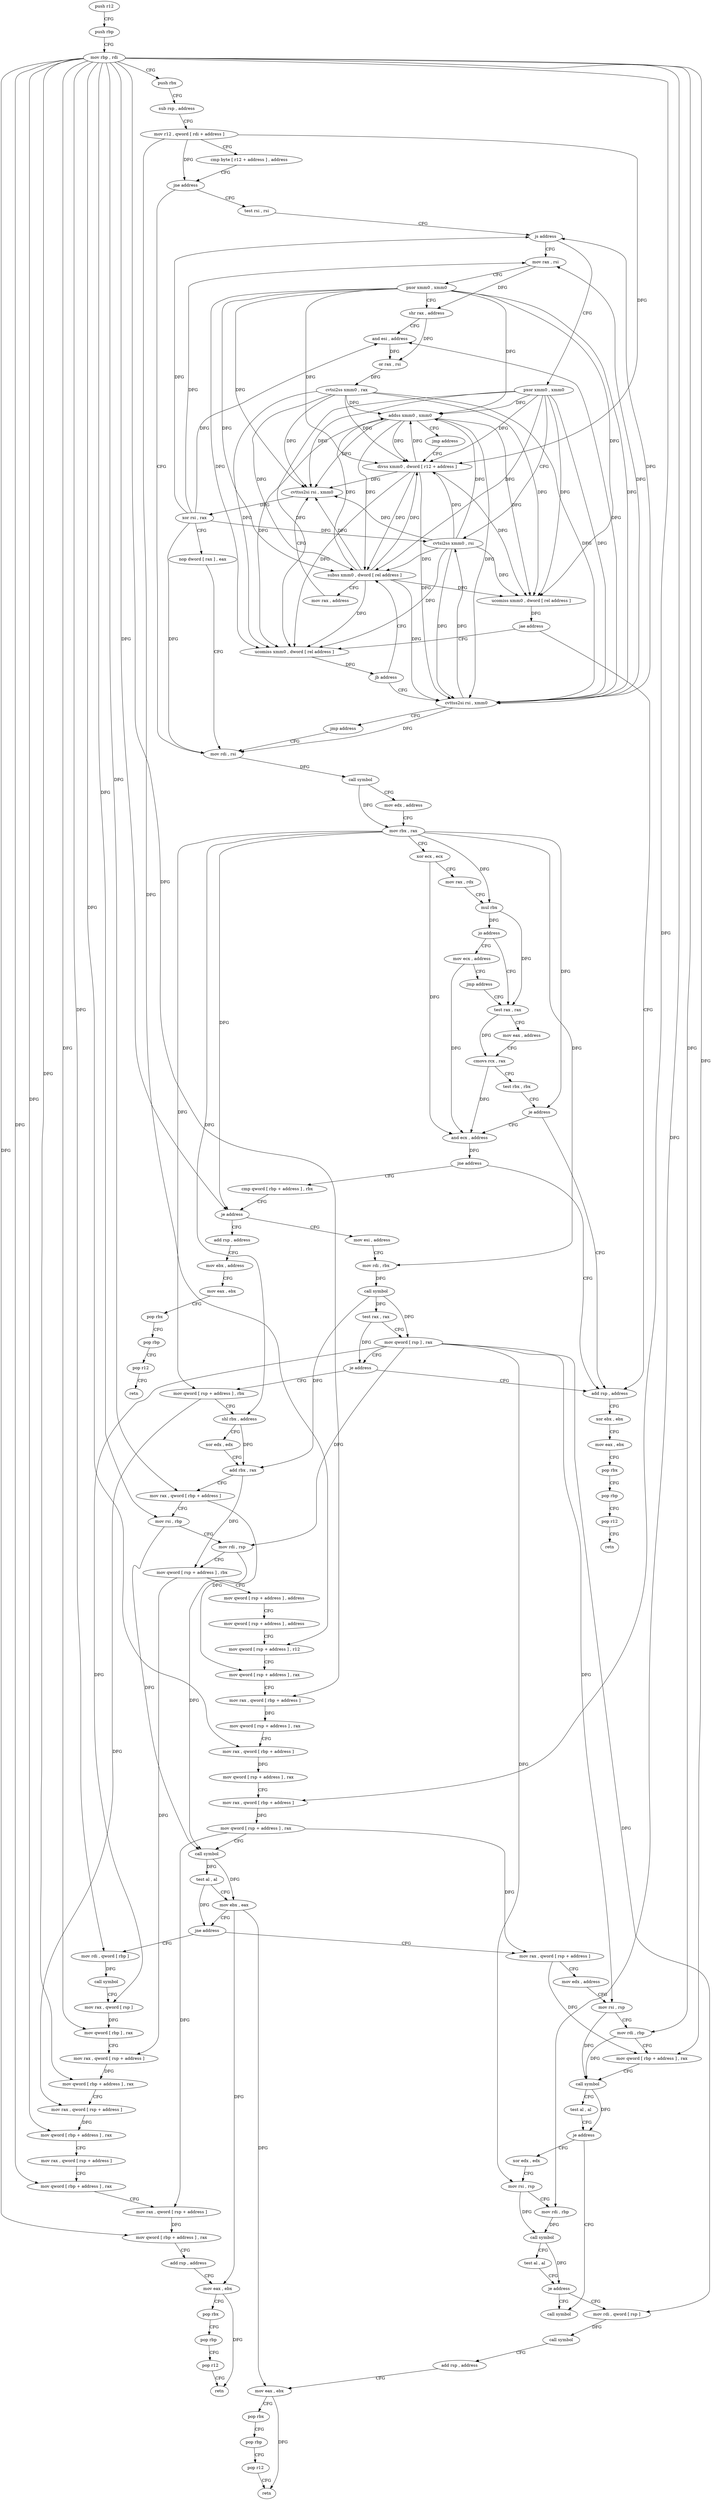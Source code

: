 digraph "func" {
"4282096" [label = "push r12" ]
"4282098" [label = "push rbp" ]
"4282099" [label = "mov rbp , rdi" ]
"4282102" [label = "push rbx" ]
"4282103" [label = "sub rsp , address" ]
"4282107" [label = "mov r12 , qword [ rdi + address ]" ]
"4282111" [label = "cmp byte [ r12 + address ] , address" ]
"4282117" [label = "jne address" ]
"4282200" [label = "mov rdi , rsi" ]
"4282119" [label = "test rsi , rsi" ]
"4282203" [label = "call symbol" ]
"4282208" [label = "mov edx , address" ]
"4282213" [label = "mov rbx , rax" ]
"4282216" [label = "xor ecx , ecx" ]
"4282218" [label = "mov rax , rdx" ]
"4282221" [label = "mul rbx" ]
"4282224" [label = "jo address" ]
"4282622" [label = "mov ecx , address" ]
"4282230" [label = "test rax , rax" ]
"4282122" [label = "js address" ]
"4282592" [label = "mov rax , rsi" ]
"4282128" [label = "pxor xmm0 , xmm0" ]
"4282627" [label = "jmp address" ]
"4282233" [label = "mov eax , address" ]
"4282238" [label = "cmovs rcx , rax" ]
"4282242" [label = "test rbx , rbx" ]
"4282245" [label = "je address" ]
"4282496" [label = "add rsp , address" ]
"4282251" [label = "and ecx , address" ]
"4282595" [label = "pxor xmm0 , xmm0" ]
"4282599" [label = "shr rax , address" ]
"4282602" [label = "and esi , address" ]
"4282605" [label = "or rax , rsi" ]
"4282608" [label = "cvtsi2ss xmm0 , rax" ]
"4282613" [label = "addss xmm0 , xmm0" ]
"4282617" [label = "jmp address" ]
"4282137" [label = "divss xmm0 , dword [ r12 + address ]" ]
"4282132" [label = "cvtsi2ss xmm0 , rsi" ]
"4282500" [label = "xor ebx , ebx" ]
"4282502" [label = "mov eax , ebx" ]
"4282504" [label = "pop rbx" ]
"4282505" [label = "pop rbp" ]
"4282506" [label = "pop r12" ]
"4282508" [label = "retn" ]
"4282254" [label = "jne address" ]
"4282260" [label = "cmp qword [ rbp + address ] , rbx" ]
"4282144" [label = "ucomiss xmm0 , dword [ rel address ]" ]
"4282151" [label = "jae address" ]
"4282157" [label = "ucomiss xmm0 , dword [ rel address ]" ]
"4282164" [label = "jb address" ]
"4282512" [label = "cvttss2si rsi , xmm0" ]
"4282170" [label = "subss xmm0 , dword [ rel address ]" ]
"4282264" [label = "je address" ]
"4282472" [label = "add rsp , address" ]
"4282270" [label = "mov esi , address" ]
"4282517" [label = "jmp address" ]
"4282178" [label = "mov rax , address" ]
"4282188" [label = "cvttss2si rsi , xmm0" ]
"4282193" [label = "xor rsi , rax" ]
"4282196" [label = "nop dword [ rax ] , eax" ]
"4282476" [label = "mov ebx , address" ]
"4282481" [label = "mov eax , ebx" ]
"4282483" [label = "pop rbx" ]
"4282484" [label = "pop rbp" ]
"4282485" [label = "pop r12" ]
"4282487" [label = "retn" ]
"4282275" [label = "mov rdi , rbx" ]
"4282278" [label = "call symbol" ]
"4282283" [label = "test rax , rax" ]
"4282286" [label = "mov qword [ rsp ] , rax" ]
"4282290" [label = "je address" ]
"4282296" [label = "mov qword [ rsp + address ] , rbx" ]
"4282301" [label = "shl rbx , address" ]
"4282305" [label = "xor edx , edx" ]
"4282307" [label = "add rbx , rax" ]
"4282310" [label = "mov rax , qword [ rbp + address ]" ]
"4282314" [label = "mov rsi , rbp" ]
"4282317" [label = "mov rdi , rsp" ]
"4282320" [label = "mov qword [ rsp + address ] , rbx" ]
"4282325" [label = "mov qword [ rsp + address ] , address" ]
"4282334" [label = "mov qword [ rsp + address ] , address" ]
"4282343" [label = "mov qword [ rsp + address ] , r12" ]
"4282348" [label = "mov qword [ rsp + address ] , rax" ]
"4282353" [label = "mov rax , qword [ rbp + address ]" ]
"4282357" [label = "mov qword [ rsp + address ] , rax" ]
"4282362" [label = "mov rax , qword [ rbp + address ]" ]
"4282366" [label = "mov qword [ rsp + address ] , rax" ]
"4282371" [label = "mov rax , qword [ rbp + address ]" ]
"4282375" [label = "mov qword [ rsp + address ] , rax" ]
"4282380" [label = "call symbol" ]
"4282385" [label = "test al , al" ]
"4282387" [label = "mov ebx , eax" ]
"4282389" [label = "jne address" ]
"4282528" [label = "mov rdi , qword [ rbp ]" ]
"4282395" [label = "mov rax , qword [ rsp + address ]" ]
"4282532" [label = "call symbol" ]
"4282537" [label = "mov rax , qword [ rsp ]" ]
"4282541" [label = "mov qword [ rbp ] , rax" ]
"4282545" [label = "mov rax , qword [ rsp + address ]" ]
"4282550" [label = "mov qword [ rbp + address ] , rax" ]
"4282554" [label = "mov rax , qword [ rsp + address ]" ]
"4282559" [label = "mov qword [ rbp + address ] , rax" ]
"4282563" [label = "mov rax , qword [ rsp + address ]" ]
"4282568" [label = "mov qword [ rbp + address ] , rax" ]
"4282572" [label = "mov rax , qword [ rsp + address ]" ]
"4282577" [label = "mov qword [ rbp + address ] , rax" ]
"4282581" [label = "add rsp , address" ]
"4282585" [label = "mov eax , ebx" ]
"4282587" [label = "pop rbx" ]
"4282588" [label = "pop rbp" ]
"4282589" [label = "pop r12" ]
"4282591" [label = "retn" ]
"4282400" [label = "mov edx , address" ]
"4282405" [label = "mov rsi , rsp" ]
"4282408" [label = "mov rdi , rbp" ]
"4282411" [label = "mov qword [ rbp + address ] , rax" ]
"4282415" [label = "call symbol" ]
"4282420" [label = "test al , al" ]
"4282422" [label = "je address" ]
"4282632" [label = "call symbol" ]
"4282428" [label = "xor edx , edx" ]
"4282430" [label = "mov rsi , rsp" ]
"4282433" [label = "mov rdi , rbp" ]
"4282436" [label = "call symbol" ]
"4282441" [label = "test al , al" ]
"4282443" [label = "je address" ]
"4282449" [label = "mov rdi , qword [ rsp ]" ]
"4282453" [label = "call symbol" ]
"4282458" [label = "add rsp , address" ]
"4282462" [label = "mov eax , ebx" ]
"4282464" [label = "pop rbx" ]
"4282465" [label = "pop rbp" ]
"4282466" [label = "pop r12" ]
"4282468" [label = "retn" ]
"4282096" -> "4282098" [ label = "CFG" ]
"4282098" -> "4282099" [ label = "CFG" ]
"4282099" -> "4282102" [ label = "CFG" ]
"4282099" -> "4282264" [ label = "DFG" ]
"4282099" -> "4282310" [ label = "DFG" ]
"4282099" -> "4282314" [ label = "DFG" ]
"4282099" -> "4282353" [ label = "DFG" ]
"4282099" -> "4282362" [ label = "DFG" ]
"4282099" -> "4282371" [ label = "DFG" ]
"4282099" -> "4282528" [ label = "DFG" ]
"4282099" -> "4282541" [ label = "DFG" ]
"4282099" -> "4282550" [ label = "DFG" ]
"4282099" -> "4282559" [ label = "DFG" ]
"4282099" -> "4282568" [ label = "DFG" ]
"4282099" -> "4282577" [ label = "DFG" ]
"4282099" -> "4282408" [ label = "DFG" ]
"4282099" -> "4282411" [ label = "DFG" ]
"4282099" -> "4282433" [ label = "DFG" ]
"4282102" -> "4282103" [ label = "CFG" ]
"4282103" -> "4282107" [ label = "CFG" ]
"4282107" -> "4282111" [ label = "CFG" ]
"4282107" -> "4282117" [ label = "DFG" ]
"4282107" -> "4282137" [ label = "DFG" ]
"4282107" -> "4282343" [ label = "DFG" ]
"4282111" -> "4282117" [ label = "CFG" ]
"4282117" -> "4282200" [ label = "CFG" ]
"4282117" -> "4282119" [ label = "CFG" ]
"4282200" -> "4282203" [ label = "DFG" ]
"4282119" -> "4282122" [ label = "CFG" ]
"4282203" -> "4282208" [ label = "CFG" ]
"4282203" -> "4282213" [ label = "DFG" ]
"4282208" -> "4282213" [ label = "CFG" ]
"4282213" -> "4282216" [ label = "CFG" ]
"4282213" -> "4282221" [ label = "DFG" ]
"4282213" -> "4282245" [ label = "DFG" ]
"4282213" -> "4282264" [ label = "DFG" ]
"4282213" -> "4282275" [ label = "DFG" ]
"4282213" -> "4282296" [ label = "DFG" ]
"4282213" -> "4282301" [ label = "DFG" ]
"4282216" -> "4282218" [ label = "CFG" ]
"4282216" -> "4282251" [ label = "DFG" ]
"4282218" -> "4282221" [ label = "CFG" ]
"4282221" -> "4282224" [ label = "DFG" ]
"4282221" -> "4282230" [ label = "DFG" ]
"4282224" -> "4282622" [ label = "CFG" ]
"4282224" -> "4282230" [ label = "CFG" ]
"4282622" -> "4282627" [ label = "CFG" ]
"4282622" -> "4282251" [ label = "DFG" ]
"4282230" -> "4282233" [ label = "CFG" ]
"4282230" -> "4282238" [ label = "DFG" ]
"4282122" -> "4282592" [ label = "CFG" ]
"4282122" -> "4282128" [ label = "CFG" ]
"4282592" -> "4282595" [ label = "CFG" ]
"4282592" -> "4282599" [ label = "DFG" ]
"4282128" -> "4282132" [ label = "CFG" ]
"4282128" -> "4282613" [ label = "DFG" ]
"4282128" -> "4282137" [ label = "DFG" ]
"4282128" -> "4282144" [ label = "DFG" ]
"4282128" -> "4282157" [ label = "DFG" ]
"4282128" -> "4282512" [ label = "DFG" ]
"4282128" -> "4282170" [ label = "DFG" ]
"4282128" -> "4282188" [ label = "DFG" ]
"4282627" -> "4282230" [ label = "CFG" ]
"4282233" -> "4282238" [ label = "CFG" ]
"4282238" -> "4282242" [ label = "CFG" ]
"4282238" -> "4282251" [ label = "DFG" ]
"4282242" -> "4282245" [ label = "CFG" ]
"4282245" -> "4282496" [ label = "CFG" ]
"4282245" -> "4282251" [ label = "CFG" ]
"4282496" -> "4282500" [ label = "CFG" ]
"4282251" -> "4282254" [ label = "DFG" ]
"4282595" -> "4282599" [ label = "CFG" ]
"4282595" -> "4282613" [ label = "DFG" ]
"4282595" -> "4282137" [ label = "DFG" ]
"4282595" -> "4282144" [ label = "DFG" ]
"4282595" -> "4282157" [ label = "DFG" ]
"4282595" -> "4282512" [ label = "DFG" ]
"4282595" -> "4282170" [ label = "DFG" ]
"4282595" -> "4282188" [ label = "DFG" ]
"4282599" -> "4282602" [ label = "CFG" ]
"4282599" -> "4282605" [ label = "DFG" ]
"4282602" -> "4282605" [ label = "DFG" ]
"4282605" -> "4282608" [ label = "DFG" ]
"4282608" -> "4282613" [ label = "DFG" ]
"4282608" -> "4282137" [ label = "DFG" ]
"4282608" -> "4282144" [ label = "DFG" ]
"4282608" -> "4282157" [ label = "DFG" ]
"4282608" -> "4282512" [ label = "DFG" ]
"4282608" -> "4282170" [ label = "DFG" ]
"4282608" -> "4282188" [ label = "DFG" ]
"4282613" -> "4282617" [ label = "CFG" ]
"4282613" -> "4282137" [ label = "DFG" ]
"4282613" -> "4282144" [ label = "DFG" ]
"4282613" -> "4282157" [ label = "DFG" ]
"4282613" -> "4282512" [ label = "DFG" ]
"4282613" -> "4282170" [ label = "DFG" ]
"4282613" -> "4282188" [ label = "DFG" ]
"4282617" -> "4282137" [ label = "CFG" ]
"4282137" -> "4282144" [ label = "DFG" ]
"4282137" -> "4282613" [ label = "DFG" ]
"4282137" -> "4282157" [ label = "DFG" ]
"4282137" -> "4282512" [ label = "DFG" ]
"4282137" -> "4282170" [ label = "DFG" ]
"4282137" -> "4282188" [ label = "DFG" ]
"4282132" -> "4282137" [ label = "DFG" ]
"4282132" -> "4282613" [ label = "DFG" ]
"4282132" -> "4282144" [ label = "DFG" ]
"4282132" -> "4282157" [ label = "DFG" ]
"4282132" -> "4282512" [ label = "DFG" ]
"4282132" -> "4282170" [ label = "DFG" ]
"4282132" -> "4282188" [ label = "DFG" ]
"4282500" -> "4282502" [ label = "CFG" ]
"4282502" -> "4282504" [ label = "CFG" ]
"4282504" -> "4282505" [ label = "CFG" ]
"4282505" -> "4282506" [ label = "CFG" ]
"4282506" -> "4282508" [ label = "CFG" ]
"4282254" -> "4282496" [ label = "CFG" ]
"4282254" -> "4282260" [ label = "CFG" ]
"4282260" -> "4282264" [ label = "CFG" ]
"4282144" -> "4282151" [ label = "DFG" ]
"4282151" -> "4282496" [ label = "CFG" ]
"4282151" -> "4282157" [ label = "CFG" ]
"4282157" -> "4282164" [ label = "DFG" ]
"4282164" -> "4282512" [ label = "CFG" ]
"4282164" -> "4282170" [ label = "CFG" ]
"4282512" -> "4282517" [ label = "CFG" ]
"4282512" -> "4282200" [ label = "DFG" ]
"4282512" -> "4282122" [ label = "DFG" ]
"4282512" -> "4282592" [ label = "DFG" ]
"4282512" -> "4282602" [ label = "DFG" ]
"4282512" -> "4282132" [ label = "DFG" ]
"4282170" -> "4282178" [ label = "CFG" ]
"4282170" -> "4282613" [ label = "DFG" ]
"4282170" -> "4282144" [ label = "DFG" ]
"4282170" -> "4282157" [ label = "DFG" ]
"4282170" -> "4282512" [ label = "DFG" ]
"4282170" -> "4282137" [ label = "DFG" ]
"4282170" -> "4282188" [ label = "DFG" ]
"4282264" -> "4282472" [ label = "CFG" ]
"4282264" -> "4282270" [ label = "CFG" ]
"4282472" -> "4282476" [ label = "CFG" ]
"4282270" -> "4282275" [ label = "CFG" ]
"4282517" -> "4282200" [ label = "CFG" ]
"4282178" -> "4282188" [ label = "CFG" ]
"4282188" -> "4282193" [ label = "DFG" ]
"4282193" -> "4282196" [ label = "CFG" ]
"4282193" -> "4282200" [ label = "DFG" ]
"4282193" -> "4282122" [ label = "DFG" ]
"4282193" -> "4282592" [ label = "DFG" ]
"4282193" -> "4282602" [ label = "DFG" ]
"4282193" -> "4282132" [ label = "DFG" ]
"4282196" -> "4282200" [ label = "CFG" ]
"4282476" -> "4282481" [ label = "CFG" ]
"4282481" -> "4282483" [ label = "CFG" ]
"4282483" -> "4282484" [ label = "CFG" ]
"4282484" -> "4282485" [ label = "CFG" ]
"4282485" -> "4282487" [ label = "CFG" ]
"4282275" -> "4282278" [ label = "DFG" ]
"4282278" -> "4282283" [ label = "DFG" ]
"4282278" -> "4282286" [ label = "DFG" ]
"4282278" -> "4282307" [ label = "DFG" ]
"4282283" -> "4282286" [ label = "CFG" ]
"4282283" -> "4282290" [ label = "DFG" ]
"4282286" -> "4282290" [ label = "CFG" ]
"4282286" -> "4282537" [ label = "DFG" ]
"4282286" -> "4282449" [ label = "DFG" ]
"4282286" -> "4282317" [ label = "DFG" ]
"4282286" -> "4282405" [ label = "DFG" ]
"4282286" -> "4282430" [ label = "DFG" ]
"4282290" -> "4282496" [ label = "CFG" ]
"4282290" -> "4282296" [ label = "CFG" ]
"4282296" -> "4282301" [ label = "CFG" ]
"4282296" -> "4282554" [ label = "DFG" ]
"4282301" -> "4282305" [ label = "CFG" ]
"4282301" -> "4282307" [ label = "DFG" ]
"4282305" -> "4282307" [ label = "CFG" ]
"4282307" -> "4282310" [ label = "CFG" ]
"4282307" -> "4282320" [ label = "DFG" ]
"4282310" -> "4282314" [ label = "CFG" ]
"4282310" -> "4282348" [ label = "DFG" ]
"4282314" -> "4282317" [ label = "CFG" ]
"4282314" -> "4282380" [ label = "DFG" ]
"4282317" -> "4282320" [ label = "CFG" ]
"4282317" -> "4282380" [ label = "DFG" ]
"4282320" -> "4282325" [ label = "CFG" ]
"4282320" -> "4282545" [ label = "DFG" ]
"4282325" -> "4282334" [ label = "CFG" ]
"4282334" -> "4282343" [ label = "CFG" ]
"4282343" -> "4282348" [ label = "CFG" ]
"4282348" -> "4282353" [ label = "CFG" ]
"4282353" -> "4282357" [ label = "DFG" ]
"4282357" -> "4282362" [ label = "CFG" ]
"4282362" -> "4282366" [ label = "DFG" ]
"4282366" -> "4282371" [ label = "CFG" ]
"4282371" -> "4282375" [ label = "DFG" ]
"4282375" -> "4282380" [ label = "CFG" ]
"4282375" -> "4282572" [ label = "DFG" ]
"4282375" -> "4282395" [ label = "DFG" ]
"4282380" -> "4282385" [ label = "DFG" ]
"4282380" -> "4282387" [ label = "DFG" ]
"4282385" -> "4282387" [ label = "CFG" ]
"4282385" -> "4282389" [ label = "DFG" ]
"4282387" -> "4282389" [ label = "CFG" ]
"4282387" -> "4282585" [ label = "DFG" ]
"4282387" -> "4282462" [ label = "DFG" ]
"4282389" -> "4282528" [ label = "CFG" ]
"4282389" -> "4282395" [ label = "CFG" ]
"4282528" -> "4282532" [ label = "DFG" ]
"4282395" -> "4282400" [ label = "CFG" ]
"4282395" -> "4282411" [ label = "DFG" ]
"4282532" -> "4282537" [ label = "CFG" ]
"4282537" -> "4282541" [ label = "DFG" ]
"4282541" -> "4282545" [ label = "CFG" ]
"4282545" -> "4282550" [ label = "DFG" ]
"4282550" -> "4282554" [ label = "CFG" ]
"4282554" -> "4282559" [ label = "DFG" ]
"4282559" -> "4282563" [ label = "CFG" ]
"4282563" -> "4282568" [ label = "CFG" ]
"4282568" -> "4282572" [ label = "CFG" ]
"4282572" -> "4282577" [ label = "DFG" ]
"4282577" -> "4282581" [ label = "CFG" ]
"4282581" -> "4282585" [ label = "CFG" ]
"4282585" -> "4282587" [ label = "CFG" ]
"4282585" -> "4282591" [ label = "DFG" ]
"4282587" -> "4282588" [ label = "CFG" ]
"4282588" -> "4282589" [ label = "CFG" ]
"4282589" -> "4282591" [ label = "CFG" ]
"4282400" -> "4282405" [ label = "CFG" ]
"4282405" -> "4282408" [ label = "CFG" ]
"4282405" -> "4282415" [ label = "DFG" ]
"4282408" -> "4282411" [ label = "CFG" ]
"4282408" -> "4282415" [ label = "DFG" ]
"4282411" -> "4282415" [ label = "CFG" ]
"4282415" -> "4282420" [ label = "CFG" ]
"4282415" -> "4282422" [ label = "DFG" ]
"4282420" -> "4282422" [ label = "CFG" ]
"4282422" -> "4282632" [ label = "CFG" ]
"4282422" -> "4282428" [ label = "CFG" ]
"4282428" -> "4282430" [ label = "CFG" ]
"4282430" -> "4282433" [ label = "CFG" ]
"4282430" -> "4282436" [ label = "DFG" ]
"4282433" -> "4282436" [ label = "DFG" ]
"4282436" -> "4282441" [ label = "CFG" ]
"4282436" -> "4282443" [ label = "DFG" ]
"4282441" -> "4282443" [ label = "CFG" ]
"4282443" -> "4282632" [ label = "CFG" ]
"4282443" -> "4282449" [ label = "CFG" ]
"4282449" -> "4282453" [ label = "DFG" ]
"4282453" -> "4282458" [ label = "CFG" ]
"4282458" -> "4282462" [ label = "CFG" ]
"4282462" -> "4282464" [ label = "CFG" ]
"4282462" -> "4282468" [ label = "DFG" ]
"4282464" -> "4282465" [ label = "CFG" ]
"4282465" -> "4282466" [ label = "CFG" ]
"4282466" -> "4282468" [ label = "CFG" ]
}
